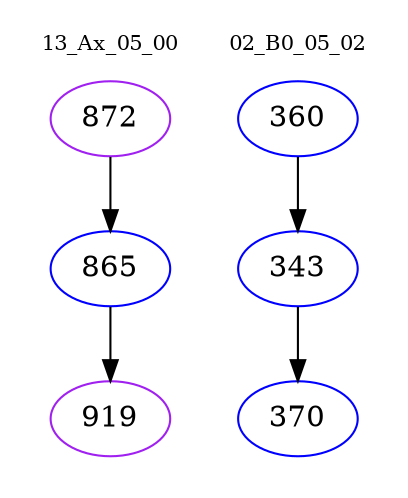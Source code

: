 digraph{
subgraph cluster_0 {
color = white
label = "13_Ax_05_00";
fontsize=10;
T0_872 [label="872", color="purple"]
T0_872 -> T0_865 [color="black"]
T0_865 [label="865", color="blue"]
T0_865 -> T0_919 [color="black"]
T0_919 [label="919", color="purple"]
}
subgraph cluster_1 {
color = white
label = "02_B0_05_02";
fontsize=10;
T1_360 [label="360", color="blue"]
T1_360 -> T1_343 [color="black"]
T1_343 [label="343", color="blue"]
T1_343 -> T1_370 [color="black"]
T1_370 [label="370", color="blue"]
}
}
